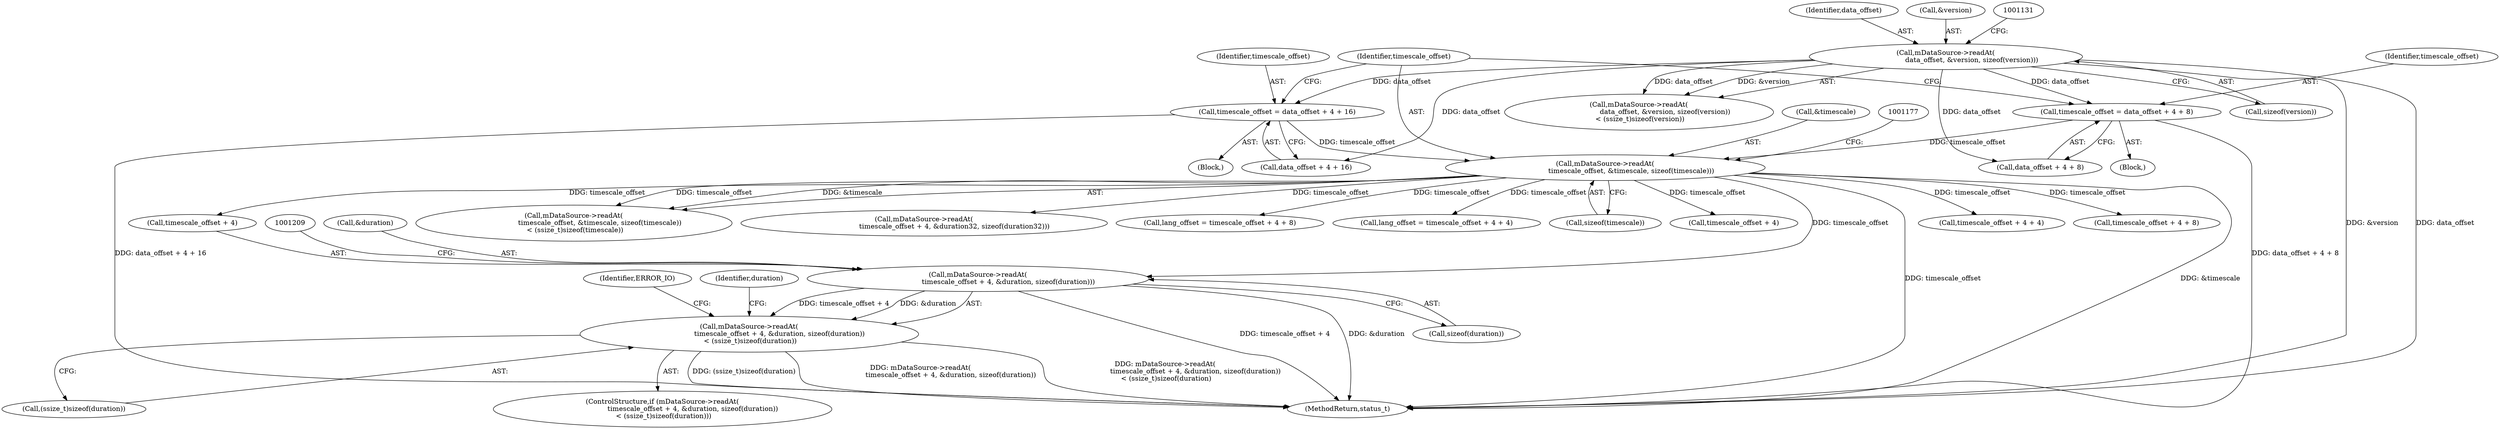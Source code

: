 digraph "0_Android_463a6f807e187828442949d1924e143cf07778c6@API" {
"1001199" [label="(Call,mDataSource->readAt(\n                            timescale_offset + 4, &duration, sizeof(duration))\n < (ssize_t)sizeof(duration))"];
"1001200" [label="(Call,mDataSource->readAt(\n                            timescale_offset + 4, &duration, sizeof(duration)))"];
"1001170" [label="(Call,mDataSource->readAt(\n                        timescale_offset, &timescale, sizeof(timescale)))"];
"1001143" [label="(Call,timescale_offset = data_offset + 4 + 16)"];
"1001124" [label="(Call,mDataSource->readAt(\n                        data_offset, &version, sizeof(version)))"];
"1001156" [label="(Call,timescale_offset = data_offset + 4 + 8)"];
"1001144" [label="(Identifier,timescale_offset)"];
"1001199" [label="(Call,mDataSource->readAt(\n                            timescale_offset + 4, &duration, sizeof(duration))\n < (ssize_t)sizeof(duration))"];
"1001290" [label="(Call,timescale_offset + 4 + 4)"];
"1001142" [label="(Block,)"];
"1001124" [label="(Call,mDataSource->readAt(\n                        data_offset, &version, sizeof(version)))"];
"1001170" [label="(Call,mDataSource->readAt(\n                        timescale_offset, &timescale, sizeof(timescale)))"];
"1001208" [label="(Call,(ssize_t)sizeof(duration))"];
"1001125" [label="(Identifier,data_offset)"];
"1001277" [label="(Call,timescale_offset + 4 + 8)"];
"1001201" [label="(Call,timescale_offset + 4)"];
"1001169" [label="(Call,mDataSource->readAt(\n                        timescale_offset, &timescale, sizeof(timescale))\n < (ssize_t)sizeof(timescale))"];
"1001158" [label="(Call,data_offset + 4 + 8)"];
"1001230" [label="(Call,mDataSource->readAt(\n                            timescale_offset + 4, &duration32, sizeof(duration32)))"];
"1001275" [label="(Call,lang_offset = timescale_offset + 4 + 8)"];
"1001128" [label="(Call,sizeof(version))"];
"1001126" [label="(Call,&version)"];
"1001217" [label="(Identifier,duration)"];
"1001155" [label="(Block,)"];
"1001200" [label="(Call,mDataSource->readAt(\n                            timescale_offset + 4, &duration, sizeof(duration)))"];
"1001123" [label="(Call,mDataSource->readAt(\n                        data_offset, &version, sizeof(version))\n < (ssize_t)sizeof(version))"];
"1001171" [label="(Identifier,timescale_offset)"];
"1001206" [label="(Call,sizeof(duration))"];
"1001172" [label="(Call,&timescale)"];
"1001214" [label="(Identifier,ERROR_IO)"];
"1001143" [label="(Call,timescale_offset = data_offset + 4 + 16)"];
"1001156" [label="(Call,timescale_offset = data_offset + 4 + 8)"];
"1001288" [label="(Call,lang_offset = timescale_offset + 4 + 4)"];
"1001204" [label="(Call,&duration)"];
"1001174" [label="(Call,sizeof(timescale))"];
"1001231" [label="(Call,timescale_offset + 4)"];
"1002918" [label="(MethodReturn,status_t)"];
"1001145" [label="(Call,data_offset + 4 + 16)"];
"1001198" [label="(ControlStructure,if (mDataSource->readAt(\n                            timescale_offset + 4, &duration, sizeof(duration))\n < (ssize_t)sizeof(duration)))"];
"1001157" [label="(Identifier,timescale_offset)"];
"1001199" -> "1001198"  [label="AST: "];
"1001199" -> "1001208"  [label="CFG: "];
"1001200" -> "1001199"  [label="AST: "];
"1001208" -> "1001199"  [label="AST: "];
"1001214" -> "1001199"  [label="CFG: "];
"1001217" -> "1001199"  [label="CFG: "];
"1001199" -> "1002918"  [label="DDG: mDataSource->readAt(\n                            timescale_offset + 4, &duration, sizeof(duration))\n < (ssize_t)sizeof(duration)"];
"1001199" -> "1002918"  [label="DDG: (ssize_t)sizeof(duration)"];
"1001199" -> "1002918"  [label="DDG: mDataSource->readAt(\n                            timescale_offset + 4, &duration, sizeof(duration))"];
"1001200" -> "1001199"  [label="DDG: timescale_offset + 4"];
"1001200" -> "1001199"  [label="DDG: &duration"];
"1001200" -> "1001206"  [label="CFG: "];
"1001201" -> "1001200"  [label="AST: "];
"1001204" -> "1001200"  [label="AST: "];
"1001206" -> "1001200"  [label="AST: "];
"1001209" -> "1001200"  [label="CFG: "];
"1001200" -> "1002918"  [label="DDG: &duration"];
"1001200" -> "1002918"  [label="DDG: timescale_offset + 4"];
"1001170" -> "1001200"  [label="DDG: timescale_offset"];
"1001170" -> "1001169"  [label="AST: "];
"1001170" -> "1001174"  [label="CFG: "];
"1001171" -> "1001170"  [label="AST: "];
"1001172" -> "1001170"  [label="AST: "];
"1001174" -> "1001170"  [label="AST: "];
"1001177" -> "1001170"  [label="CFG: "];
"1001170" -> "1002918"  [label="DDG: &timescale"];
"1001170" -> "1002918"  [label="DDG: timescale_offset"];
"1001170" -> "1001169"  [label="DDG: timescale_offset"];
"1001170" -> "1001169"  [label="DDG: &timescale"];
"1001143" -> "1001170"  [label="DDG: timescale_offset"];
"1001156" -> "1001170"  [label="DDG: timescale_offset"];
"1001170" -> "1001201"  [label="DDG: timescale_offset"];
"1001170" -> "1001230"  [label="DDG: timescale_offset"];
"1001170" -> "1001231"  [label="DDG: timescale_offset"];
"1001170" -> "1001275"  [label="DDG: timescale_offset"];
"1001170" -> "1001277"  [label="DDG: timescale_offset"];
"1001170" -> "1001288"  [label="DDG: timescale_offset"];
"1001170" -> "1001290"  [label="DDG: timescale_offset"];
"1001143" -> "1001142"  [label="AST: "];
"1001143" -> "1001145"  [label="CFG: "];
"1001144" -> "1001143"  [label="AST: "];
"1001145" -> "1001143"  [label="AST: "];
"1001171" -> "1001143"  [label="CFG: "];
"1001143" -> "1002918"  [label="DDG: data_offset + 4 + 16"];
"1001124" -> "1001143"  [label="DDG: data_offset"];
"1001124" -> "1001123"  [label="AST: "];
"1001124" -> "1001128"  [label="CFG: "];
"1001125" -> "1001124"  [label="AST: "];
"1001126" -> "1001124"  [label="AST: "];
"1001128" -> "1001124"  [label="AST: "];
"1001131" -> "1001124"  [label="CFG: "];
"1001124" -> "1002918"  [label="DDG: &version"];
"1001124" -> "1002918"  [label="DDG: data_offset"];
"1001124" -> "1001123"  [label="DDG: data_offset"];
"1001124" -> "1001123"  [label="DDG: &version"];
"1001124" -> "1001145"  [label="DDG: data_offset"];
"1001124" -> "1001156"  [label="DDG: data_offset"];
"1001124" -> "1001158"  [label="DDG: data_offset"];
"1001156" -> "1001155"  [label="AST: "];
"1001156" -> "1001158"  [label="CFG: "];
"1001157" -> "1001156"  [label="AST: "];
"1001158" -> "1001156"  [label="AST: "];
"1001171" -> "1001156"  [label="CFG: "];
"1001156" -> "1002918"  [label="DDG: data_offset + 4 + 8"];
}
